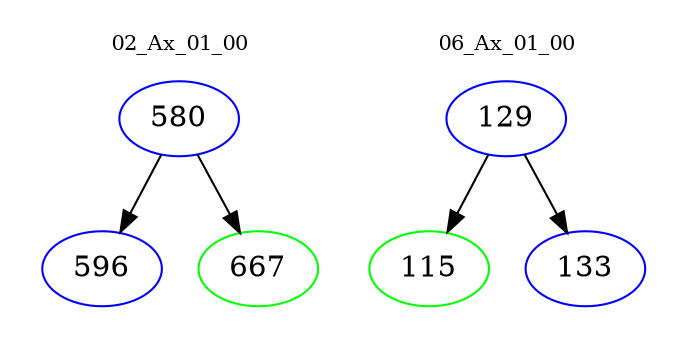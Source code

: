 digraph{
subgraph cluster_0 {
color = white
label = "02_Ax_01_00";
fontsize=10;
T0_580 [label="580", color="blue"]
T0_580 -> T0_596 [color="black"]
T0_596 [label="596", color="blue"]
T0_580 -> T0_667 [color="black"]
T0_667 [label="667", color="green"]
}
subgraph cluster_1 {
color = white
label = "06_Ax_01_00";
fontsize=10;
T1_129 [label="129", color="blue"]
T1_129 -> T1_115 [color="black"]
T1_115 [label="115", color="green"]
T1_129 -> T1_133 [color="black"]
T1_133 [label="133", color="blue"]
}
}
